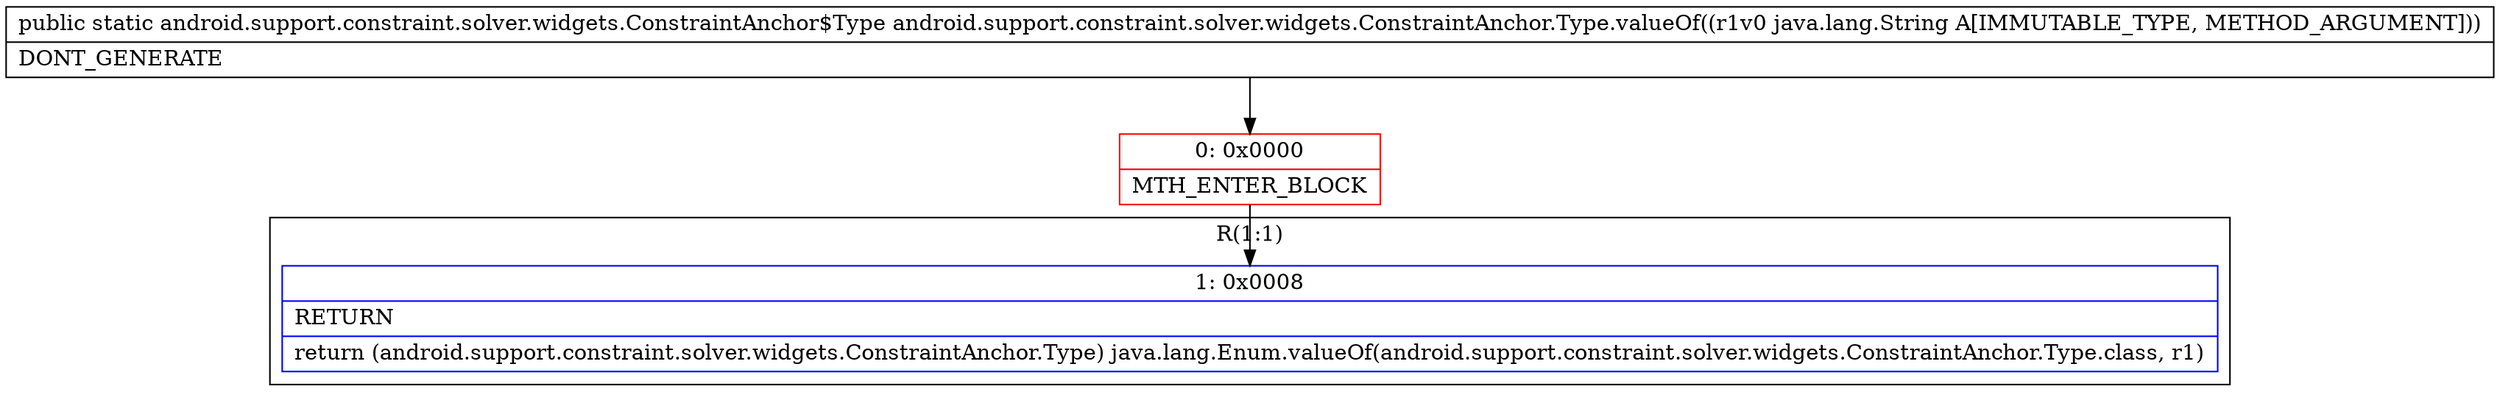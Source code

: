 digraph "CFG forandroid.support.constraint.solver.widgets.ConstraintAnchor.Type.valueOf(Ljava\/lang\/String;)Landroid\/support\/constraint\/solver\/widgets\/ConstraintAnchor$Type;" {
subgraph cluster_Region_318784674 {
label = "R(1:1)";
node [shape=record,color=blue];
Node_1 [shape=record,label="{1\:\ 0x0008|RETURN\l|return (android.support.constraint.solver.widgets.ConstraintAnchor.Type) java.lang.Enum.valueOf(android.support.constraint.solver.widgets.ConstraintAnchor.Type.class, r1)\l}"];
}
Node_0 [shape=record,color=red,label="{0\:\ 0x0000|MTH_ENTER_BLOCK\l}"];
MethodNode[shape=record,label="{public static android.support.constraint.solver.widgets.ConstraintAnchor$Type android.support.constraint.solver.widgets.ConstraintAnchor.Type.valueOf((r1v0 java.lang.String A[IMMUTABLE_TYPE, METHOD_ARGUMENT]))  | DONT_GENERATE\l}"];
MethodNode -> Node_0;
Node_0 -> Node_1;
}

